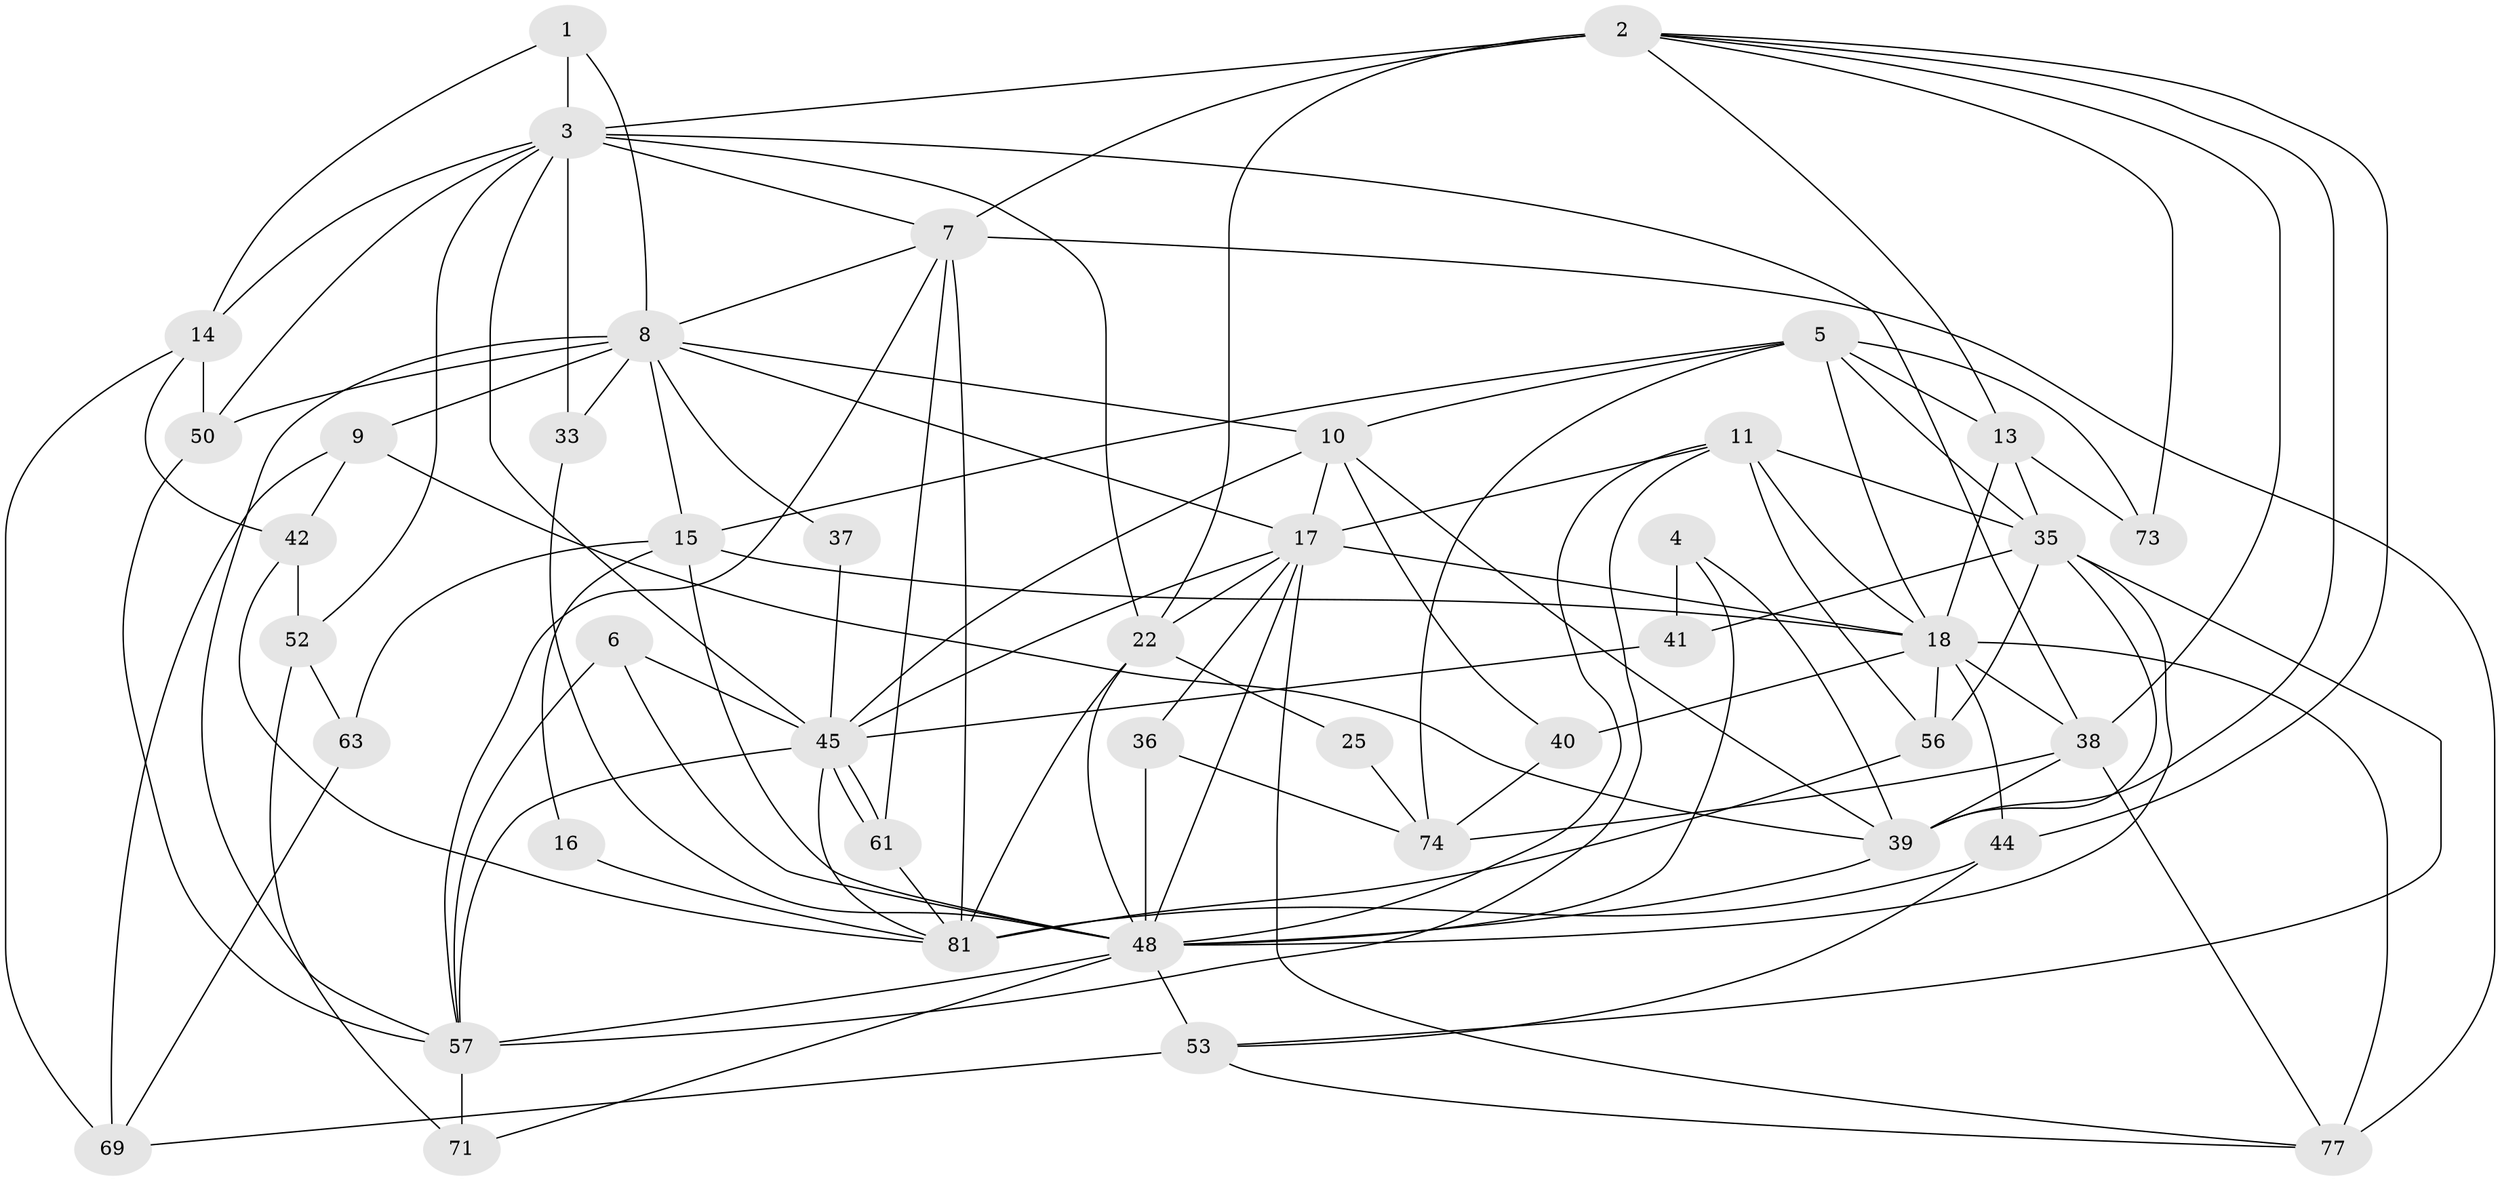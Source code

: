 // original degree distribution, {3: 0.23595505617977527, 4: 0.3146067415730337, 5: 0.16853932584269662, 8: 0.011235955056179775, 2: 0.15730337078651685, 6: 0.06741573033707865, 9: 0.033707865168539325, 7: 0.011235955056179775}
// Generated by graph-tools (version 1.1) at 2025/14/03/09/25 04:14:58]
// undirected, 44 vertices, 119 edges
graph export_dot {
graph [start="1"]
  node [color=gray90,style=filled];
  1;
  2 [super="+19+46"];
  3 [super="+34+51+32"];
  4;
  5;
  6;
  7 [super="+28+12"];
  8 [super="+68+26"];
  9;
  10 [super="+24+23"];
  11 [super="+31"];
  13 [super="+54+20"];
  14 [super="+43"];
  15 [super="+64"];
  16;
  17 [super="+75+70+21"];
  18 [super="+60+29+67"];
  22 [super="+27+76"];
  25;
  33 [super="+86"];
  35 [super="+83+80"];
  36;
  37;
  38 [super="+62"];
  39 [super="+66"];
  40;
  41;
  42 [super="+59"];
  44 [super="+79"];
  45 [super="+47"];
  48 [super="+65"];
  50;
  52;
  53 [super="+72"];
  56;
  57 [super="+78"];
  61;
  63;
  69;
  71;
  73;
  74;
  77 [super="+82"];
  81 [super="+88"];
  1 -- 3;
  1 -- 14;
  1 -- 8;
  2 -- 22 [weight=2];
  2 -- 38;
  2 -- 3;
  2 -- 44;
  2 -- 13;
  2 -- 7 [weight=2];
  2 -- 39;
  2 -- 73;
  3 -- 50;
  3 -- 33;
  3 -- 7;
  3 -- 14;
  3 -- 52;
  3 -- 38;
  3 -- 45;
  3 -- 22;
  4 -- 41;
  4 -- 48;
  4 -- 39;
  5 -- 15;
  5 -- 73;
  5 -- 74;
  5 -- 18 [weight=2];
  5 -- 10;
  5 -- 13;
  5 -- 35;
  6 -- 45;
  6 -- 48;
  6 -- 57;
  7 -- 81;
  7 -- 61;
  7 -- 77;
  7 -- 57;
  7 -- 8;
  8 -- 50;
  8 -- 33;
  8 -- 17;
  8 -- 9;
  8 -- 10;
  8 -- 57;
  8 -- 37;
  8 -- 15;
  9 -- 69;
  9 -- 42;
  9 -- 39;
  10 -- 40;
  10 -- 17;
  10 -- 39;
  10 -- 45;
  11 -- 56;
  11 -- 18 [weight=3];
  11 -- 17;
  11 -- 57;
  11 -- 48;
  11 -- 35;
  13 -- 73;
  13 -- 18 [weight=2];
  13 -- 35;
  14 -- 50 [weight=2];
  14 -- 69;
  14 -- 42 [weight=2];
  15 -- 16;
  15 -- 48;
  15 -- 18;
  15 -- 63;
  16 -- 81;
  17 -- 36;
  17 -- 77;
  17 -- 48;
  17 -- 18;
  17 -- 45;
  17 -- 22;
  18 -- 56;
  18 -- 38;
  18 -- 40;
  18 -- 44;
  18 -- 77;
  22 -- 81;
  22 -- 25;
  22 -- 48;
  25 -- 74;
  33 -- 48;
  35 -- 56;
  35 -- 41;
  35 -- 39 [weight=3];
  35 -- 48 [weight=2];
  35 -- 53;
  36 -- 74;
  36 -- 48;
  37 -- 45;
  38 -- 74;
  38 -- 77;
  38 -- 39;
  39 -- 48;
  40 -- 74;
  41 -- 45;
  42 -- 52;
  42 -- 81;
  44 -- 81 [weight=2];
  44 -- 53;
  45 -- 61;
  45 -- 61;
  45 -- 81;
  45 -- 57;
  48 -- 71;
  48 -- 53;
  48 -- 57 [weight=2];
  50 -- 57;
  52 -- 71;
  52 -- 63;
  53 -- 69;
  53 -- 77;
  56 -- 81;
  57 -- 71;
  61 -- 81;
  63 -- 69;
}
